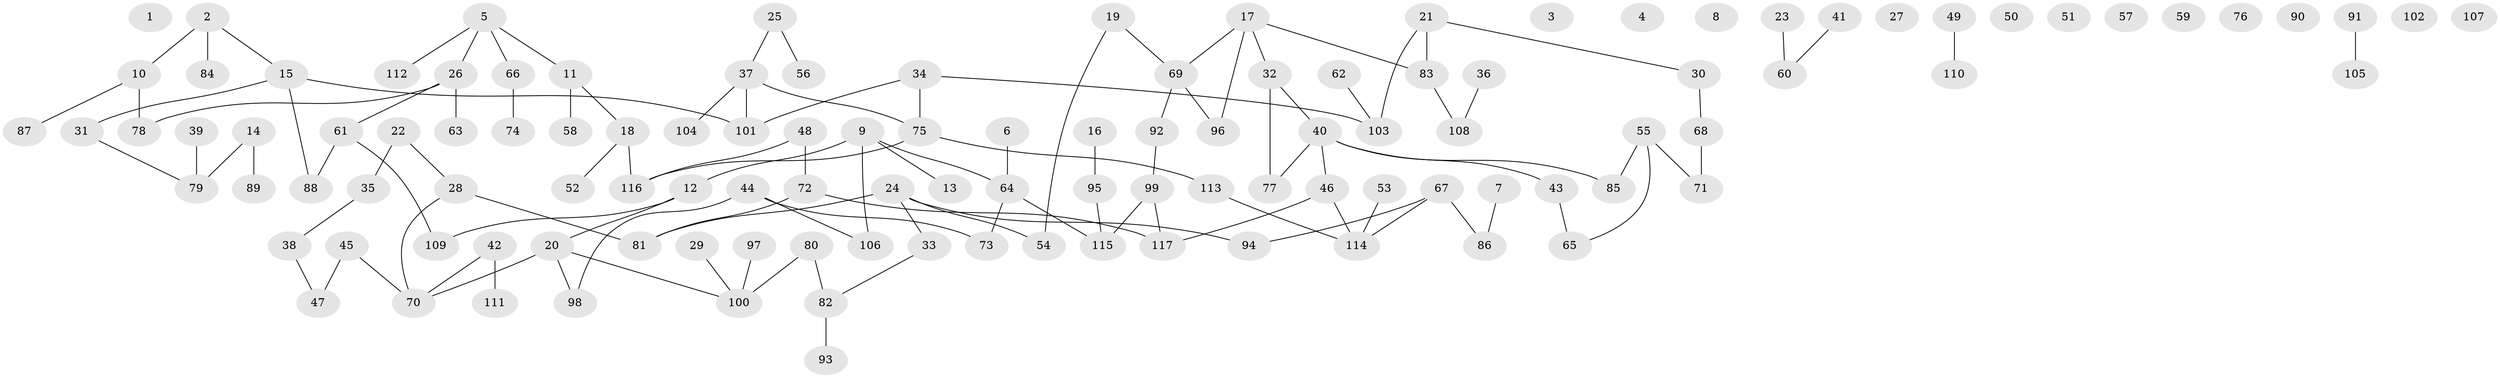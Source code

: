 // coarse degree distribution, {0: 0.22413793103448276, 1: 0.3448275862068966, 2: 0.1724137931034483, 3: 0.08620689655172414, 6: 0.017241379310344827, 7: 0.017241379310344827, 5: 0.034482758620689655, 4: 0.10344827586206896}
// Generated by graph-tools (version 1.1) at 2025/44/03/04/25 21:44:05]
// undirected, 117 vertices, 118 edges
graph export_dot {
graph [start="1"]
  node [color=gray90,style=filled];
  1;
  2;
  3;
  4;
  5;
  6;
  7;
  8;
  9;
  10;
  11;
  12;
  13;
  14;
  15;
  16;
  17;
  18;
  19;
  20;
  21;
  22;
  23;
  24;
  25;
  26;
  27;
  28;
  29;
  30;
  31;
  32;
  33;
  34;
  35;
  36;
  37;
  38;
  39;
  40;
  41;
  42;
  43;
  44;
  45;
  46;
  47;
  48;
  49;
  50;
  51;
  52;
  53;
  54;
  55;
  56;
  57;
  58;
  59;
  60;
  61;
  62;
  63;
  64;
  65;
  66;
  67;
  68;
  69;
  70;
  71;
  72;
  73;
  74;
  75;
  76;
  77;
  78;
  79;
  80;
  81;
  82;
  83;
  84;
  85;
  86;
  87;
  88;
  89;
  90;
  91;
  92;
  93;
  94;
  95;
  96;
  97;
  98;
  99;
  100;
  101;
  102;
  103;
  104;
  105;
  106;
  107;
  108;
  109;
  110;
  111;
  112;
  113;
  114;
  115;
  116;
  117;
  2 -- 10;
  2 -- 15;
  2 -- 84;
  5 -- 11;
  5 -- 26;
  5 -- 66;
  5 -- 112;
  6 -- 64;
  7 -- 86;
  9 -- 12;
  9 -- 13;
  9 -- 64;
  9 -- 106;
  10 -- 78;
  10 -- 87;
  11 -- 18;
  11 -- 58;
  12 -- 20;
  12 -- 109;
  14 -- 79;
  14 -- 89;
  15 -- 31;
  15 -- 88;
  15 -- 101;
  16 -- 95;
  17 -- 32;
  17 -- 69;
  17 -- 83;
  17 -- 96;
  18 -- 52;
  18 -- 116;
  19 -- 54;
  19 -- 69;
  20 -- 70;
  20 -- 98;
  20 -- 100;
  21 -- 30;
  21 -- 83;
  21 -- 103;
  22 -- 28;
  22 -- 35;
  23 -- 60;
  24 -- 33;
  24 -- 54;
  24 -- 81;
  24 -- 94;
  25 -- 37;
  25 -- 56;
  26 -- 61;
  26 -- 63;
  26 -- 78;
  28 -- 70;
  28 -- 81;
  29 -- 100;
  30 -- 68;
  31 -- 79;
  32 -- 40;
  32 -- 77;
  33 -- 82;
  34 -- 75;
  34 -- 101;
  34 -- 103;
  35 -- 38;
  36 -- 108;
  37 -- 75;
  37 -- 101;
  37 -- 104;
  38 -- 47;
  39 -- 79;
  40 -- 43;
  40 -- 46;
  40 -- 77;
  40 -- 85;
  41 -- 60;
  42 -- 70;
  42 -- 111;
  43 -- 65;
  44 -- 73;
  44 -- 98;
  44 -- 106;
  45 -- 47;
  45 -- 70;
  46 -- 114;
  46 -- 117;
  48 -- 72;
  48 -- 116;
  49 -- 110;
  53 -- 114;
  55 -- 65;
  55 -- 71;
  55 -- 85;
  61 -- 88;
  61 -- 109;
  62 -- 103;
  64 -- 73;
  64 -- 115;
  66 -- 74;
  67 -- 86;
  67 -- 94;
  67 -- 114;
  68 -- 71;
  69 -- 92;
  69 -- 96;
  72 -- 81;
  72 -- 117;
  75 -- 113;
  75 -- 116;
  80 -- 82;
  80 -- 100;
  82 -- 93;
  83 -- 108;
  91 -- 105;
  92 -- 99;
  95 -- 115;
  97 -- 100;
  99 -- 115;
  99 -- 117;
  113 -- 114;
}
